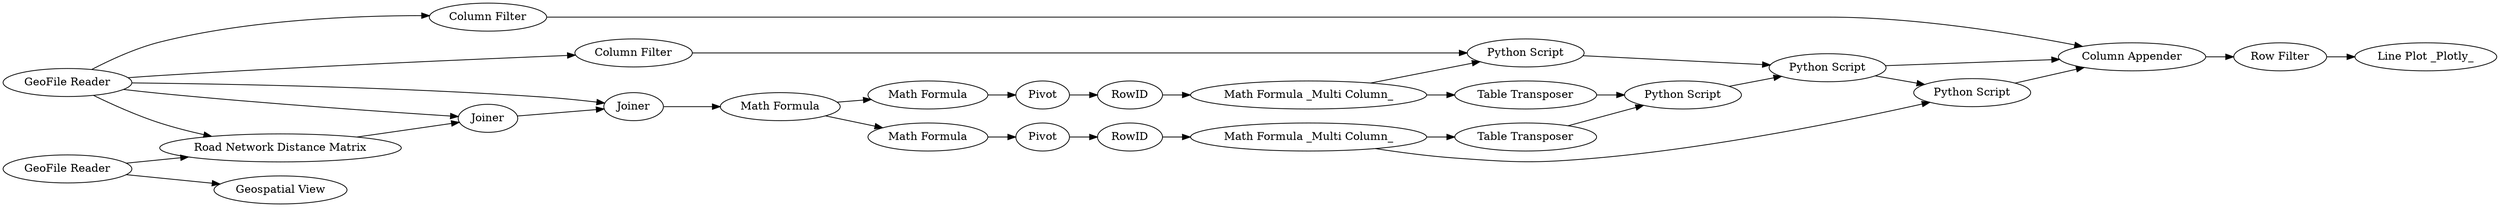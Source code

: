 digraph {
	"6914500526869662081_6" [label=Joiner]
	"6914500526869662081_3" [label="Geospatial View"]
	"6914500526869662081_1" [label="GeoFile Reader"]
	"6914500526869662081_25" [label="Row Filter"]
	"6914500526869662081_15" [label=RowID]
	"6914500526869662081_11" [label="Math Formula _Multi Column_"]
	"6914500526869662081_2" [label="GeoFile Reader"]
	"6914500526869662081_18" [label="Python Script"]
	"6914500526869662081_16" [label="Math Formula _Multi Column_"]
	"6914500526869662081_20" [label="Python Script"]
	"6914500526869662081_21" [label="Python Script"]
	"6914500526869662081_26" [label="Line Plot _Plotly_"]
	"6914500526869662081_7" [label="Math Formula"]
	"6914500526869662081_13" [label="Math Formula"]
	"6914500526869662081_8" [label="Math Formula"]
	"6914500526869662081_17" [label="Table Transposer"]
	"6914500526869662081_22" [label="Python Script"]
	"6914500526869662081_24" [label="Column Appender"]
	"6914500526869662081_12" [label="Table Transposer"]
	"6914500526869662081_14" [label=Pivot]
	"6914500526869662081_4" [label="Road Network Distance Matrix"]
	"6914500526869662081_19" [label="Column Filter"]
	"6914500526869662081_9" [label=Pivot]
	"6914500526869662081_10" [label=RowID]
	"6914500526869662081_5" [label=Joiner]
	"6914500526869662081_23" [label="Column Filter"]
	"6914500526869662081_16" -> "6914500526869662081_17"
	"6914500526869662081_17" -> "6914500526869662081_18"
	"6914500526869662081_1" -> "6914500526869662081_5"
	"6914500526869662081_2" -> "6914500526869662081_4"
	"6914500526869662081_12" -> "6914500526869662081_18"
	"6914500526869662081_1" -> "6914500526869662081_23"
	"6914500526869662081_7" -> "6914500526869662081_13"
	"6914500526869662081_5" -> "6914500526869662081_6"
	"6914500526869662081_1" -> "6914500526869662081_6"
	"6914500526869662081_16" -> "6914500526869662081_20"
	"6914500526869662081_23" -> "6914500526869662081_24"
	"6914500526869662081_19" -> "6914500526869662081_20"
	"6914500526869662081_24" -> "6914500526869662081_25"
	"6914500526869662081_21" -> "6914500526869662081_24"
	"6914500526869662081_25" -> "6914500526869662081_26"
	"6914500526869662081_9" -> "6914500526869662081_10"
	"6914500526869662081_7" -> "6914500526869662081_8"
	"6914500526869662081_4" -> "6914500526869662081_5"
	"6914500526869662081_22" -> "6914500526869662081_24"
	"6914500526869662081_14" -> "6914500526869662081_15"
	"6914500526869662081_20" -> "6914500526869662081_21"
	"6914500526869662081_2" -> "6914500526869662081_3"
	"6914500526869662081_11" -> "6914500526869662081_12"
	"6914500526869662081_13" -> "6914500526869662081_14"
	"6914500526869662081_6" -> "6914500526869662081_7"
	"6914500526869662081_18" -> "6914500526869662081_21"
	"6914500526869662081_11" -> "6914500526869662081_22"
	"6914500526869662081_10" -> "6914500526869662081_11"
	"6914500526869662081_15" -> "6914500526869662081_16"
	"6914500526869662081_8" -> "6914500526869662081_9"
	"6914500526869662081_1" -> "6914500526869662081_4"
	"6914500526869662081_21" -> "6914500526869662081_22"
	"6914500526869662081_1" -> "6914500526869662081_19"
	rankdir=LR
}
